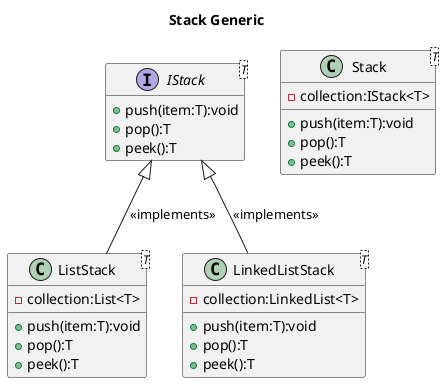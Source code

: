 @startuml Stack
title Stack Generic

interface IStack<T>{
    +push(item:T):void
    +pop():T
    +peek():T
}

class ListStack<T>{
    -collection:List<T>
    +push(item:T):void
    +pop():T
    +peek():T
}

class Stack<T>{
    -collection:IStack<T>
    +push(item:T):void
    +pop():T
    +peek():T
}

class LinkedListStack<T>{
    -collection:LinkedList<T>
    +push(item:T):void
    +pop():T
    +peek():T
}

ListStack -up-|> IStack : "<<implements>>"
LinkedListStack -up-|> IStack : "<<implements>>"

hide empty members
@enduml